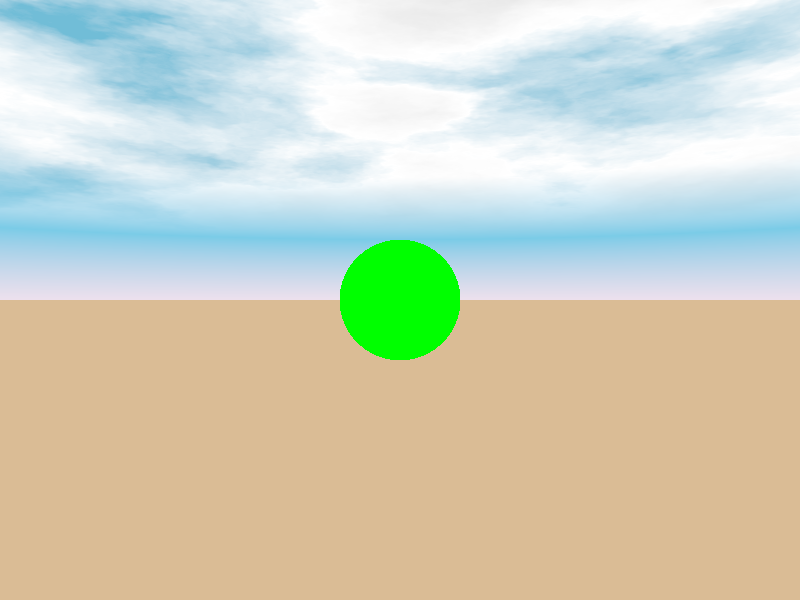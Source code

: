 // 2_sphere4.pov
#include "colors.inc"  
#include "skies.inc"

              
camera{ 
  location <0.0, 0.0, -5.0> 
  look_at  <0.0, 0.0, 0.0>
}    

light_source { 
  <5.0,5.0,-5.0> 
  color rgb <1.0, 1.0, 1.0>
}     

sky_sphere {
  S_Cloud2
} 

plane {
  y, -1
  pigment { color rgb <0.7,0.5,0.3> }
}   
      
sphere {
  <0, 0, 0>  0.5      
  pigment {color Green}  
  
}